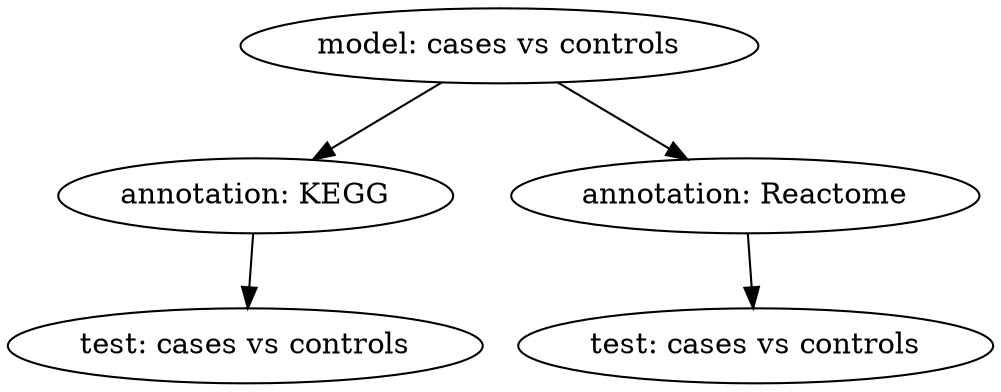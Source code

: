 digraph G {
  testNode1 [label = "test: cases vs controls"];
  testNode2 [label = "test: cases vs controls"];
  "model: cases vs controls" -> "annotation: KEGG";
  "model: cases vs controls" -> "annotation: Reactome";
  "annotation: KEGG" -> testNode1;
  "annotation: Reactome" -> testNode2;
}
